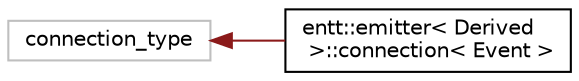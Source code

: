 digraph "Graphical Class Hierarchy"
{
 // LATEX_PDF_SIZE
  edge [fontname="Helvetica",fontsize="10",labelfontname="Helvetica",labelfontsize="10"];
  node [fontname="Helvetica",fontsize="10",shape=record];
  rankdir="LR";
  Node735 [label="connection_type",height=0.2,width=0.4,color="grey75", fillcolor="white", style="filled",tooltip=" "];
  Node735 -> Node0 [dir="back",color="firebrick4",fontsize="10",style="solid",fontname="Helvetica"];
  Node0 [label="entt::emitter\< Derived\l \>::connection\< Event \>",height=0.2,width=0.4,color="black", fillcolor="white", style="filled",URL="$structentt_1_1emitter_1_1connection.html",tooltip="Generic connection type for events."];
}
